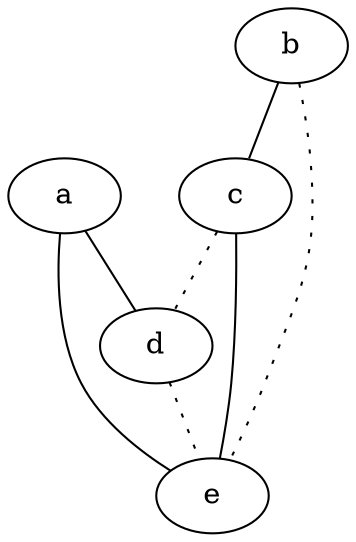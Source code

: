 graph {
a -- d;
a -- e;
b -- c;
b -- e [style=dotted];
c -- d [style=dotted];
c -- e;
d -- e [style=dotted];
}
